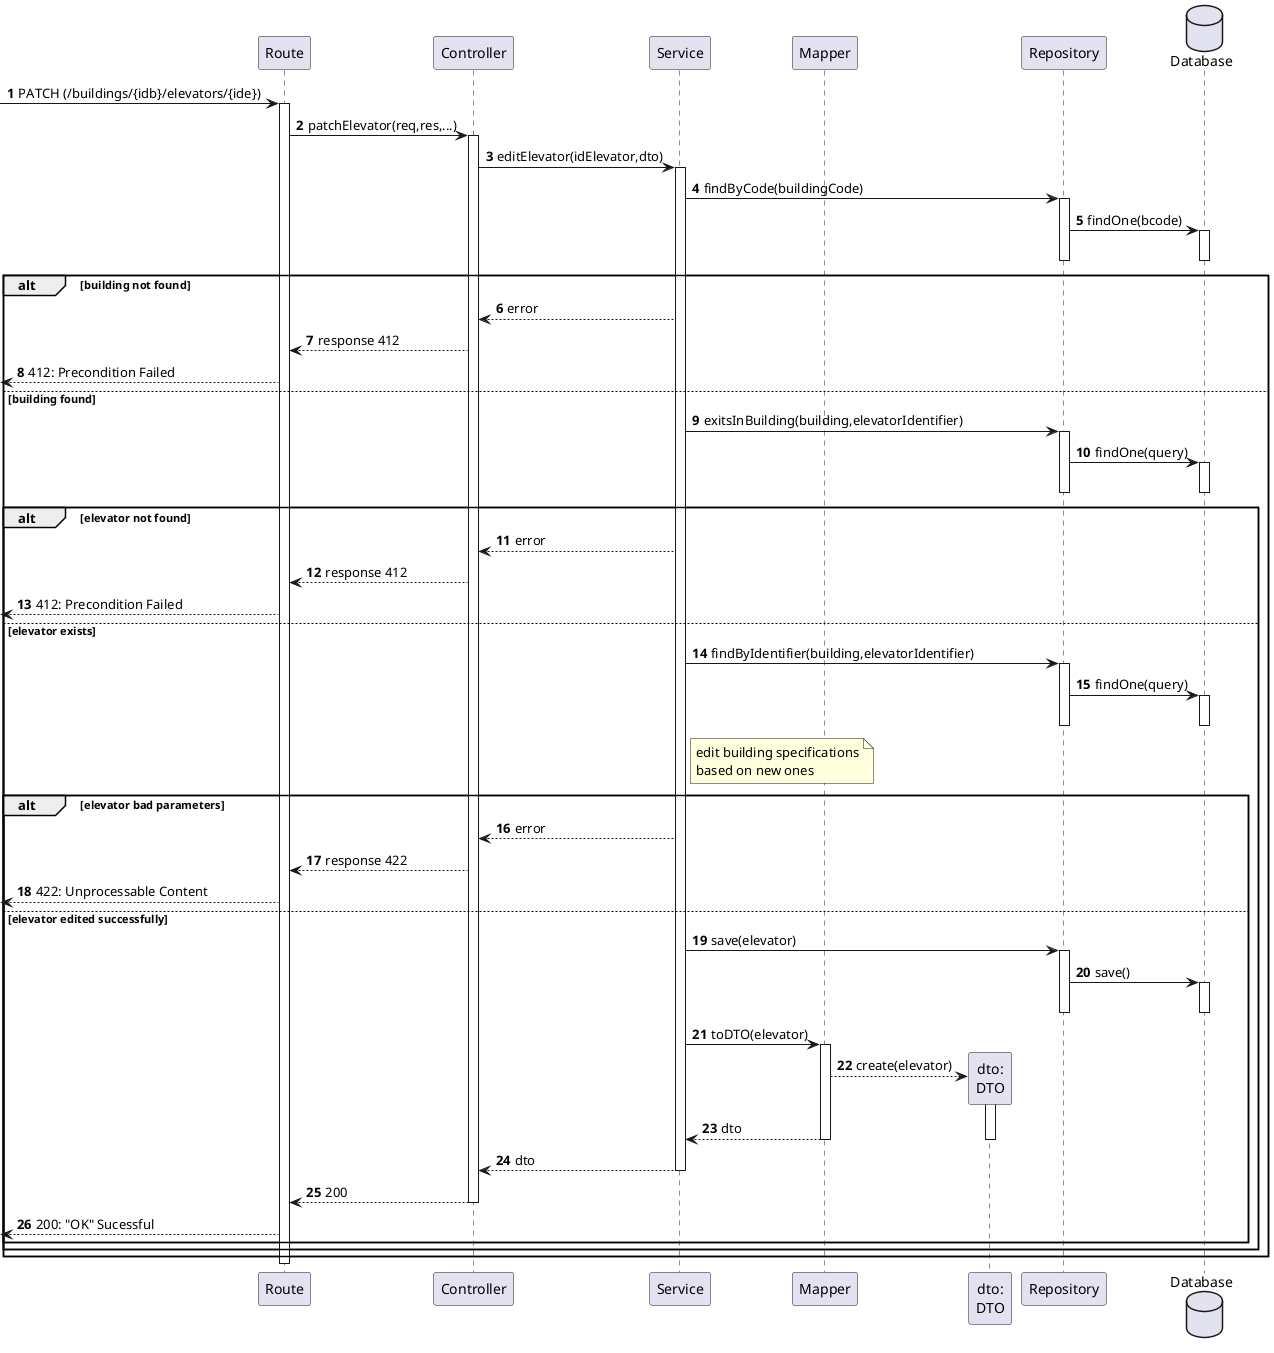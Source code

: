 @startuml
autonumber





participant "Route" as r
participant "Controller" as ctrl
participant "Service" as svc
participant "Mapper" as map
participant "dto:\nDTO" as dto
participant "Repository" as repo
database "Database" as db


[-> r: PATCH (/buildings/{idb}/elevators/{ide})
    activate r
            r -> ctrl : patchElevator(req,res,...)
                activate ctrl
                    ctrl -> svc : editElevator(idElevator,dto)
                    activate svc
                        svc -> repo : findByCode(buildingCode)
                        activate repo
                            repo -> db : findOne(bcode)
                            activate db
                            deactivate db
                        deactivate repo

                        alt building not found
                            svc --> ctrl : error
                            ctrl --> r : response 412
                            [<-- r : 412: Precondition Failed



                        else building found

                            svc -> repo : exitsInBuilding(building,elevatorIdentifier)
                            activate repo
                                repo -> db : findOne(query)
                                activate db
                                deactivate db
                            deactivate repo

                            alt elevator not found
                                svc --> ctrl : error
                                ctrl --> r : response 412
                                [<-- r : 412: Precondition Failed
                            else elevator exists

                                svc -> repo: findByIdentifier(building,elevatorIdentifier)
                                activate repo
                                    repo -> db : findOne(query)
                                    activate db
                                    deactivate db
                                deactivate repo

                                note right of svc
                                    edit building specifications
                                    based on new ones
                                end note


                            alt elevator bad parameters
                                svc --> ctrl : error
                                ctrl --> r : response 422
                                [<-- r : 422: Unprocessable Content
                            else elevator edited successfully
                               svc -> repo : save(elevator)
                               activate repo
                                    repo -> db: save()
                                    activate db
                                    deactivate db
                               deactivate repo




                            svc -> map : toDTO(elevator)
                            activate map
                                map --> dto **: create(elevator)
                                activate dto

                                map --> svc : dto
                                deactivate dto
                            deactivate map

                            svc --> ctrl : dto
                        deactivate svc

                        ctrl --> r : 200
                    deactivate ctrl




            [<-- r: 200: "OK" Sucessful
                end
            end
         end
    deactivate r

@enduml

